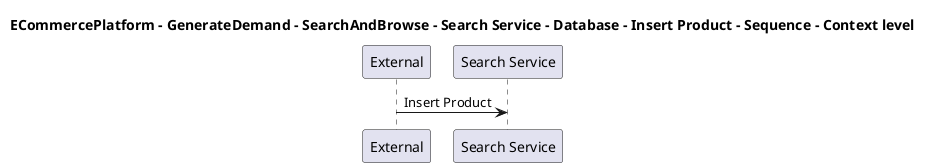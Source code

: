 @startuml

title ECommercePlatform - GenerateDemand - SearchAndBrowse - Search Service - Database - Insert Product - Sequence - Context level

participant "External" as C4InterFlow.SoftwareSystems.ExternalSystem
participant "Search Service" as ECommercePlatform.GenerateDemand.SearchAndBrowse.SoftwareSystems.SearchService

C4InterFlow.SoftwareSystems.ExternalSystem -> ECommercePlatform.GenerateDemand.SearchAndBrowse.SoftwareSystems.SearchService : Insert Product


@enduml
